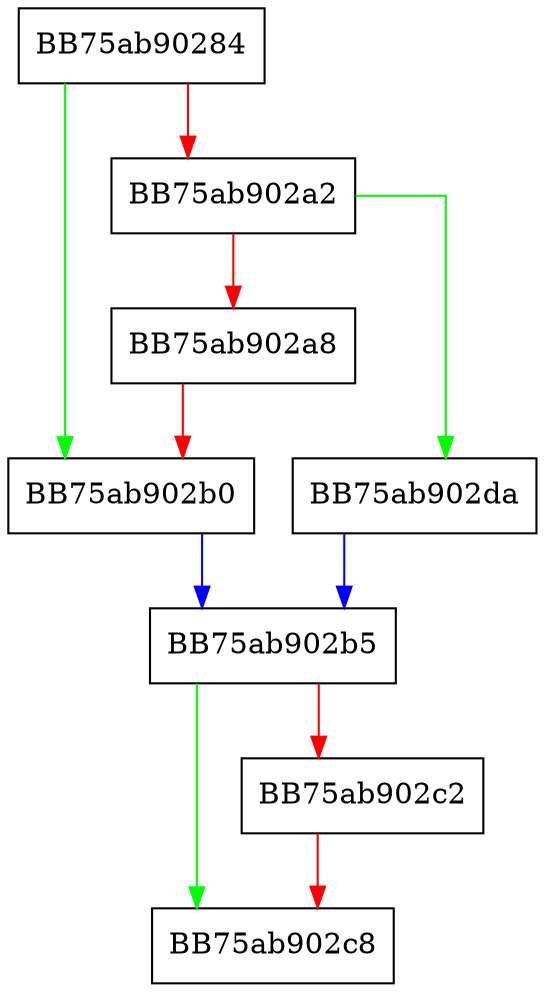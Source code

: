 digraph AddFile {
  node [shape="box"];
  graph [splines=ortho];
  BB75ab90284 -> BB75ab902b0 [color="green"];
  BB75ab90284 -> BB75ab902a2 [color="red"];
  BB75ab902a2 -> BB75ab902da [color="green"];
  BB75ab902a2 -> BB75ab902a8 [color="red"];
  BB75ab902a8 -> BB75ab902b0 [color="red"];
  BB75ab902b0 -> BB75ab902b5 [color="blue"];
  BB75ab902b5 -> BB75ab902c8 [color="green"];
  BB75ab902b5 -> BB75ab902c2 [color="red"];
  BB75ab902c2 -> BB75ab902c8 [color="red"];
  BB75ab902da -> BB75ab902b5 [color="blue"];
}